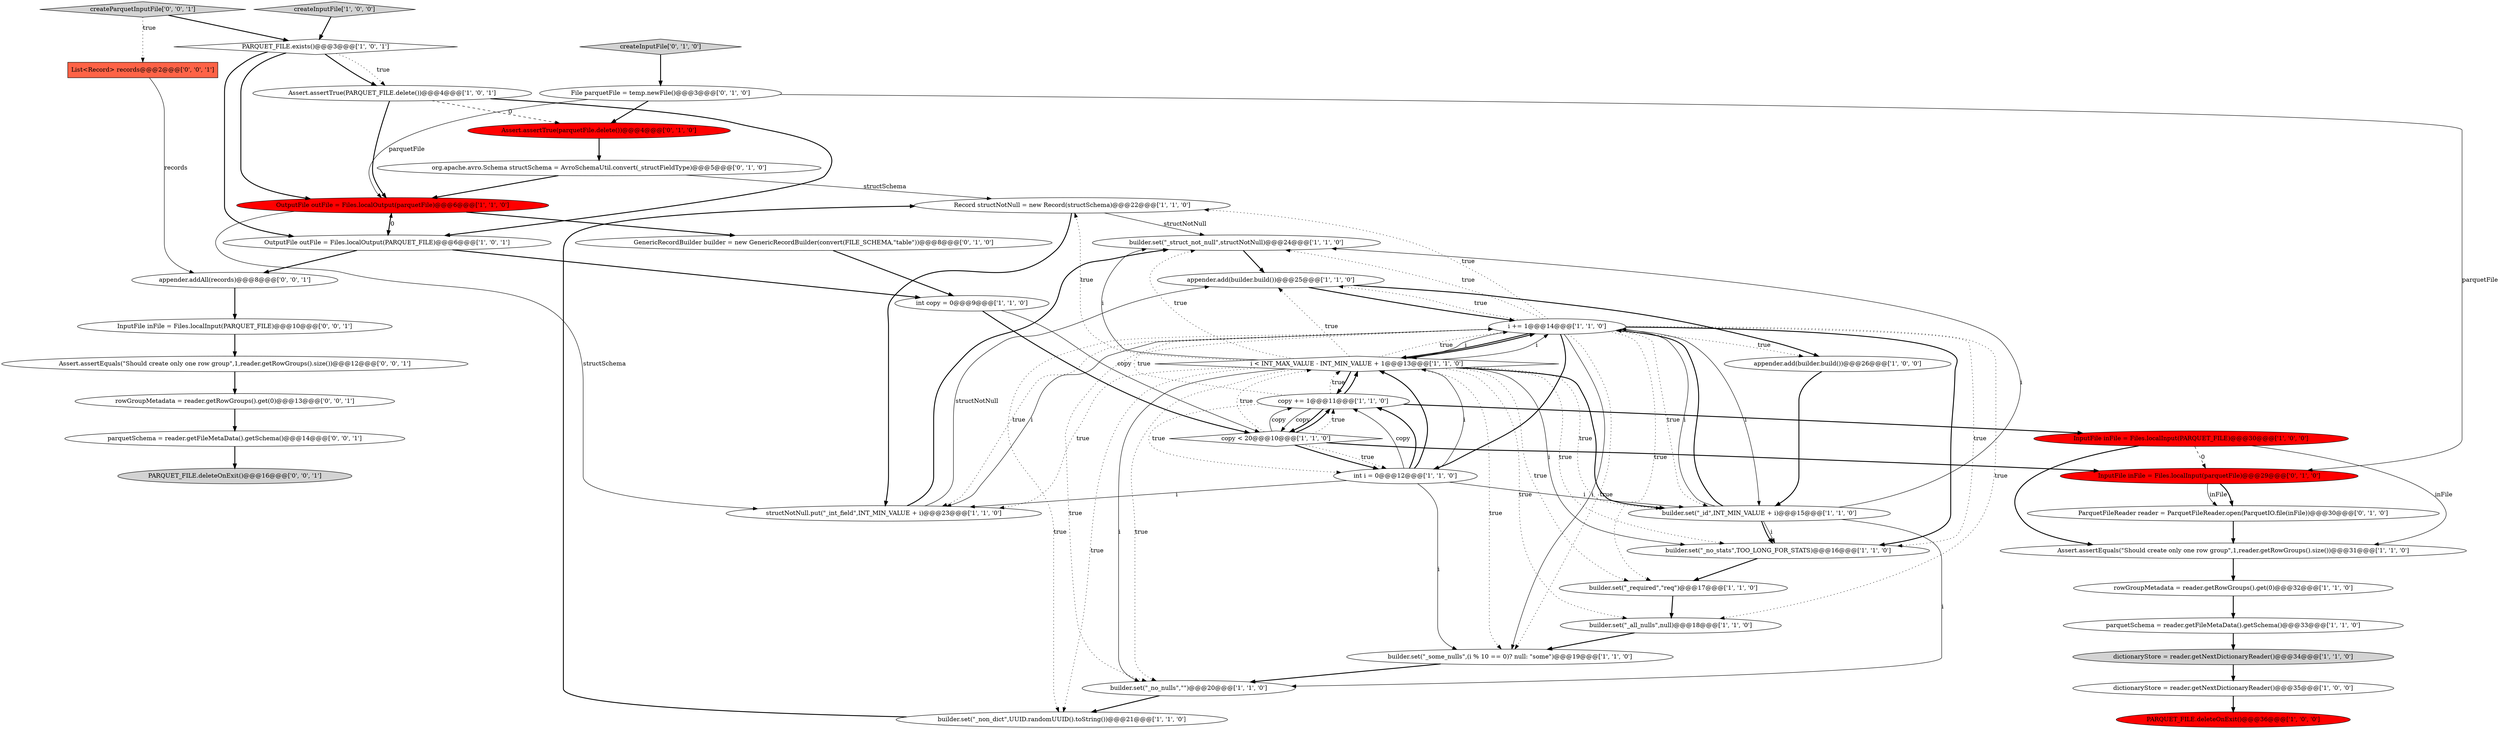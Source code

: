 digraph {
15 [style = filled, label = "parquetSchema = reader.getFileMetaData().getSchema()@@@33@@@['1', '1', '0']", fillcolor = white, shape = ellipse image = "AAA0AAABBB1BBB"];
34 [style = filled, label = "Assert.assertTrue(parquetFile.delete())@@@4@@@['0', '1', '0']", fillcolor = red, shape = ellipse image = "AAA1AAABBB2BBB"];
14 [style = filled, label = "builder.set(\"_struct_not_null\",structNotNull)@@@24@@@['1', '1', '0']", fillcolor = white, shape = ellipse image = "AAA0AAABBB1BBB"];
22 [style = filled, label = "copy += 1@@@11@@@['1', '1', '0']", fillcolor = white, shape = ellipse image = "AAA0AAABBB1BBB"];
35 [style = filled, label = "GenericRecordBuilder builder = new GenericRecordBuilder(convert(FILE_SCHEMA,\"table\"))@@@8@@@['0', '1', '0']", fillcolor = white, shape = ellipse image = "AAA0AAABBB2BBB"];
40 [style = filled, label = "PARQUET_FILE.deleteOnExit()@@@16@@@['0', '0', '1']", fillcolor = lightgray, shape = ellipse image = "AAA0AAABBB3BBB"];
8 [style = filled, label = "dictionaryStore = reader.getNextDictionaryReader()@@@35@@@['1', '0', '0']", fillcolor = white, shape = ellipse image = "AAA0AAABBB1BBB"];
12 [style = filled, label = "dictionaryStore = reader.getNextDictionaryReader()@@@34@@@['1', '1', '0']", fillcolor = lightgray, shape = ellipse image = "AAA0AAABBB1BBB"];
13 [style = filled, label = "builder.set(\"_some_nulls\",(i % 10 == 0)? null: \"some\")@@@19@@@['1', '1', '0']", fillcolor = white, shape = ellipse image = "AAA0AAABBB1BBB"];
26 [style = filled, label = "InputFile inFile = Files.localInput(PARQUET_FILE)@@@30@@@['1', '0', '0']", fillcolor = red, shape = ellipse image = "AAA1AAABBB1BBB"];
42 [style = filled, label = "Assert.assertEquals(\"Should create only one row group\",1,reader.getRowGroups().size())@@@12@@@['0', '0', '1']", fillcolor = white, shape = ellipse image = "AAA0AAABBB3BBB"];
25 [style = filled, label = "i < INT_MAX_VALUE - INT_MIN_VALUE + 1@@@13@@@['1', '1', '0']", fillcolor = white, shape = diamond image = "AAA0AAABBB1BBB"];
36 [style = filled, label = "createInputFile['0', '1', '0']", fillcolor = lightgray, shape = diamond image = "AAA0AAABBB2BBB"];
2 [style = filled, label = "i += 1@@@14@@@['1', '1', '0']", fillcolor = white, shape = ellipse image = "AAA0AAABBB1BBB"];
27 [style = filled, label = "appender.add(builder.build())@@@26@@@['1', '0', '0']", fillcolor = white, shape = ellipse image = "AAA0AAABBB1BBB"];
0 [style = filled, label = "structNotNull.put(\"_int_field\",INT_MIN_VALUE + i)@@@23@@@['1', '1', '0']", fillcolor = white, shape = ellipse image = "AAA0AAABBB1BBB"];
18 [style = filled, label = "builder.set(\"_non_dict\",UUID.randomUUID().toString())@@@21@@@['1', '1', '0']", fillcolor = white, shape = ellipse image = "AAA0AAABBB1BBB"];
30 [style = filled, label = "ParquetFileReader reader = ParquetFileReader.open(ParquetIO.file(inFile))@@@30@@@['0', '1', '0']", fillcolor = white, shape = ellipse image = "AAA0AAABBB2BBB"];
41 [style = filled, label = "appender.addAll(records)@@@8@@@['0', '0', '1']", fillcolor = white, shape = ellipse image = "AAA0AAABBB3BBB"];
23 [style = filled, label = "Assert.assertTrue(PARQUET_FILE.delete())@@@4@@@['1', '0', '1']", fillcolor = white, shape = ellipse image = "AAA0AAABBB1BBB"];
11 [style = filled, label = "createInputFile['1', '0', '0']", fillcolor = lightgray, shape = diamond image = "AAA0AAABBB1BBB"];
9 [style = filled, label = "builder.set(\"_required\",\"req\")@@@17@@@['1', '1', '0']", fillcolor = white, shape = ellipse image = "AAA0AAABBB1BBB"];
16 [style = filled, label = "Assert.assertEquals(\"Should create only one row group\",1,reader.getRowGroups().size())@@@31@@@['1', '1', '0']", fillcolor = white, shape = ellipse image = "AAA0AAABBB1BBB"];
3 [style = filled, label = "int i = 0@@@12@@@['1', '1', '0']", fillcolor = white, shape = ellipse image = "AAA0AAABBB1BBB"];
24 [style = filled, label = "OutputFile outFile = Files.localOutput(PARQUET_FILE)@@@6@@@['1', '0', '1']", fillcolor = white, shape = ellipse image = "AAA0AAABBB1BBB"];
20 [style = filled, label = "PARQUET_FILE.exists()@@@3@@@['1', '0', '1']", fillcolor = white, shape = diamond image = "AAA0AAABBB1BBB"];
10 [style = filled, label = "builder.set(\"_no_stats\",TOO_LONG_FOR_STATS)@@@16@@@['1', '1', '0']", fillcolor = white, shape = ellipse image = "AAA0AAABBB1BBB"];
6 [style = filled, label = "Record structNotNull = new Record(structSchema)@@@22@@@['1', '1', '0']", fillcolor = white, shape = ellipse image = "AAA0AAABBB1BBB"];
33 [style = filled, label = "File parquetFile = temp.newFile()@@@3@@@['0', '1', '0']", fillcolor = white, shape = ellipse image = "AAA0AAABBB2BBB"];
32 [style = filled, label = "InputFile inFile = Files.localInput(parquetFile)@@@29@@@['0', '1', '0']", fillcolor = red, shape = ellipse image = "AAA1AAABBB2BBB"];
21 [style = filled, label = "copy < 20@@@10@@@['1', '1', '0']", fillcolor = white, shape = diamond image = "AAA0AAABBB1BBB"];
1 [style = filled, label = "OutputFile outFile = Files.localOutput(parquetFile)@@@6@@@['1', '1', '0']", fillcolor = red, shape = ellipse image = "AAA1AAABBB1BBB"];
19 [style = filled, label = "appender.add(builder.build())@@@25@@@['1', '1', '0']", fillcolor = white, shape = ellipse image = "AAA0AAABBB1BBB"];
4 [style = filled, label = "builder.set(\"_id\",INT_MIN_VALUE + i)@@@15@@@['1', '1', '0']", fillcolor = white, shape = ellipse image = "AAA0AAABBB1BBB"];
31 [style = filled, label = "org.apache.avro.Schema structSchema = AvroSchemaUtil.convert(_structFieldType)@@@5@@@['0', '1', '0']", fillcolor = white, shape = ellipse image = "AAA0AAABBB2BBB"];
5 [style = filled, label = "PARQUET_FILE.deleteOnExit()@@@36@@@['1', '0', '0']", fillcolor = red, shape = ellipse image = "AAA1AAABBB1BBB"];
17 [style = filled, label = "builder.set(\"_all_nulls\",null)@@@18@@@['1', '1', '0']", fillcolor = white, shape = ellipse image = "AAA0AAABBB1BBB"];
38 [style = filled, label = "parquetSchema = reader.getFileMetaData().getSchema()@@@14@@@['0', '0', '1']", fillcolor = white, shape = ellipse image = "AAA0AAABBB3BBB"];
39 [style = filled, label = "InputFile inFile = Files.localInput(PARQUET_FILE)@@@10@@@['0', '0', '1']", fillcolor = white, shape = ellipse image = "AAA0AAABBB3BBB"];
29 [style = filled, label = "builder.set(\"_no_nulls\",\"\")@@@20@@@['1', '1', '0']", fillcolor = white, shape = ellipse image = "AAA0AAABBB1BBB"];
43 [style = filled, label = "createParquetInputFile['0', '0', '1']", fillcolor = lightgray, shape = diamond image = "AAA0AAABBB3BBB"];
7 [style = filled, label = "int copy = 0@@@9@@@['1', '1', '0']", fillcolor = white, shape = ellipse image = "AAA0AAABBB1BBB"];
44 [style = filled, label = "List<Record> records@@@2@@@['0', '0', '1']", fillcolor = tomato, shape = box image = "AAA0AAABBB3BBB"];
37 [style = filled, label = "rowGroupMetadata = reader.getRowGroups().get(0)@@@13@@@['0', '0', '1']", fillcolor = white, shape = ellipse image = "AAA0AAABBB3BBB"];
28 [style = filled, label = "rowGroupMetadata = reader.getRowGroups().get(0)@@@32@@@['1', '1', '0']", fillcolor = white, shape = ellipse image = "AAA0AAABBB1BBB"];
25->2 [style = solid, label="i"];
25->22 [style = bold, label=""];
4->14 [style = solid, label="i"];
25->4 [style = dotted, label="true"];
4->29 [style = solid, label="i"];
44->41 [style = solid, label="records"];
31->1 [style = bold, label=""];
25->29 [style = dotted, label="true"];
26->16 [style = solid, label="inFile"];
2->18 [style = dotted, label="true"];
36->33 [style = bold, label=""];
29->18 [style = bold, label=""];
25->18 [style = dotted, label="true"];
4->2 [style = solid, label="i"];
3->4 [style = solid, label="i"];
0->14 [style = bold, label=""];
37->38 [style = bold, label=""];
25->19 [style = dotted, label="true"];
2->25 [style = bold, label=""];
35->7 [style = bold, label=""];
21->3 [style = bold, label=""];
2->10 [style = dotted, label="true"];
22->25 [style = bold, label=""];
3->22 [style = solid, label="copy"];
2->0 [style = dotted, label="true"];
23->34 [style = dashed, label="0"];
2->29 [style = dotted, label="true"];
34->31 [style = bold, label=""];
1->35 [style = bold, label=""];
21->22 [style = dotted, label="true"];
9->17 [style = bold, label=""];
4->2 [style = bold, label=""];
19->2 [style = bold, label=""];
3->13 [style = solid, label="i"];
25->2 [style = bold, label=""];
25->14 [style = solid, label="i"];
1->0 [style = solid, label="structSchema"];
26->16 [style = bold, label=""];
20->23 [style = bold, label=""];
2->27 [style = dotted, label="true"];
21->22 [style = bold, label=""];
22->21 [style = solid, label="copy"];
2->4 [style = solid, label="i"];
25->6 [style = dotted, label="true"];
15->12 [style = bold, label=""];
25->10 [style = dotted, label="true"];
24->7 [style = bold, label=""];
39->42 [style = bold, label=""];
2->19 [style = dotted, label="true"];
22->26 [style = bold, label=""];
4->10 [style = bold, label=""];
42->37 [style = bold, label=""];
26->32 [style = dashed, label="0"];
2->3 [style = bold, label=""];
33->1 [style = solid, label="parquetFile"];
22->25 [style = dotted, label="true"];
43->20 [style = bold, label=""];
32->30 [style = solid, label="inFile"];
14->19 [style = bold, label=""];
2->13 [style = solid, label="i"];
20->1 [style = bold, label=""];
25->13 [style = dotted, label="true"];
2->10 [style = bold, label=""];
32->30 [style = bold, label=""];
24->41 [style = bold, label=""];
21->25 [style = dotted, label="true"];
43->44 [style = dotted, label="true"];
2->9 [style = dotted, label="true"];
18->6 [style = bold, label=""];
2->6 [style = dotted, label="true"];
33->32 [style = solid, label="parquetFile"];
12->8 [style = bold, label=""];
7->21 [style = solid, label="copy"];
2->4 [style = dotted, label="true"];
20->23 [style = dotted, label="true"];
21->3 [style = dotted, label="true"];
2->0 [style = solid, label="i"];
22->3 [style = dotted, label="true"];
2->14 [style = dotted, label="true"];
10->9 [style = bold, label=""];
17->13 [style = bold, label=""];
25->10 [style = solid, label="i"];
38->40 [style = bold, label=""];
25->2 [style = dotted, label="true"];
2->25 [style = solid, label="i"];
24->1 [style = dashed, label="0"];
31->6 [style = solid, label="structSchema"];
25->29 [style = solid, label="i"];
11->20 [style = bold, label=""];
3->25 [style = solid, label="i"];
28->15 [style = bold, label=""];
3->25 [style = bold, label=""];
2->17 [style = dotted, label="true"];
22->21 [style = bold, label=""];
25->4 [style = bold, label=""];
25->0 [style = dotted, label="true"];
6->0 [style = bold, label=""];
25->14 [style = dotted, label="true"];
3->22 [style = bold, label=""];
22->2 [style = dotted, label="true"];
3->0 [style = solid, label="i"];
27->4 [style = bold, label=""];
13->29 [style = bold, label=""];
23->24 [style = bold, label=""];
21->22 [style = solid, label="copy"];
25->9 [style = dotted, label="true"];
16->28 [style = bold, label=""];
8->5 [style = bold, label=""];
25->17 [style = dotted, label="true"];
1->24 [style = bold, label=""];
19->27 [style = bold, label=""];
21->32 [style = bold, label=""];
4->10 [style = solid, label="i"];
23->1 [style = bold, label=""];
7->21 [style = bold, label=""];
0->19 [style = solid, label="structNotNull"];
41->39 [style = bold, label=""];
20->24 [style = bold, label=""];
30->16 [style = bold, label=""];
33->34 [style = bold, label=""];
2->13 [style = dotted, label="true"];
6->14 [style = solid, label="structNotNull"];
}
